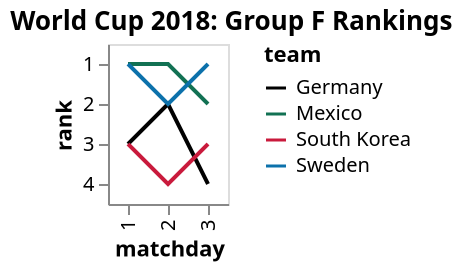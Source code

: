 {
  "$schema": "https://vega.github.io/schema/vega-lite/v4.json",
  "title": {"text": "World Cup 2018: Group F Rankings", "frame": "bounds"},
  "data": {
    "values": [
      {"team": "Germany", "matchday": 1, "point": 0, "diff": -1},
      {"team": "Mexico", "matchday": 1, "point": 3, "diff": 1},
      {"team": "South Korea", "matchday": 1, "point": 0, "diff": -1},
      {"team": "Sweden", "matchday": 1, "point": 3, "diff": 1},
      {"team": "Germany", "matchday": 2, "point": 3, "diff": 0},
      {"team": "Mexico", "matchday": 2, "point": 6, "diff": 2},
      {"team": "South Korea", "matchday": 2, "point": 0, "diff": -2},
      {"team": "Sweden", "matchday": 2, "point": 3, "diff": 0},
      {"team": "Germany", "matchday": 3, "point": 3, "diff": -2},
      {"team": "Mexico", "matchday": 3, "point": 6, "diff": -1},
      {"team": "South Korea", "matchday": 3, "point": 3, "diff": 0},
      {"team": "Sweden", "matchday": 3, "point": 6, "diff": 3}
    ]
  },
  "transform": [
    {
      "sort": [
        {"field": "point", "order": "descending"},
        {"field": "diff", "order": "descending"}
      ],
      "window": [{"op": "rank", "as": "rank"}],
      "groupby": ["matchday"]
    }
  ],
  "mark": {"type": "line", "orient": "vertical"},
  "encoding": {
    "x": {"field": "matchday", "type": "ordinal"},
    "y": {"field": "rank", "type": "ordinal"},
    "color": {
      "field": "team",
      "type": "nominal",
      "scale": {
        "domain": ["Germany", "Mexico", "South Korea", "Sweden"],
        "range": ["black", "#127153", "#C91A3C", "#0C71AB"]
      }
    }
  },
  "autosize": {"type": "pad"}
}